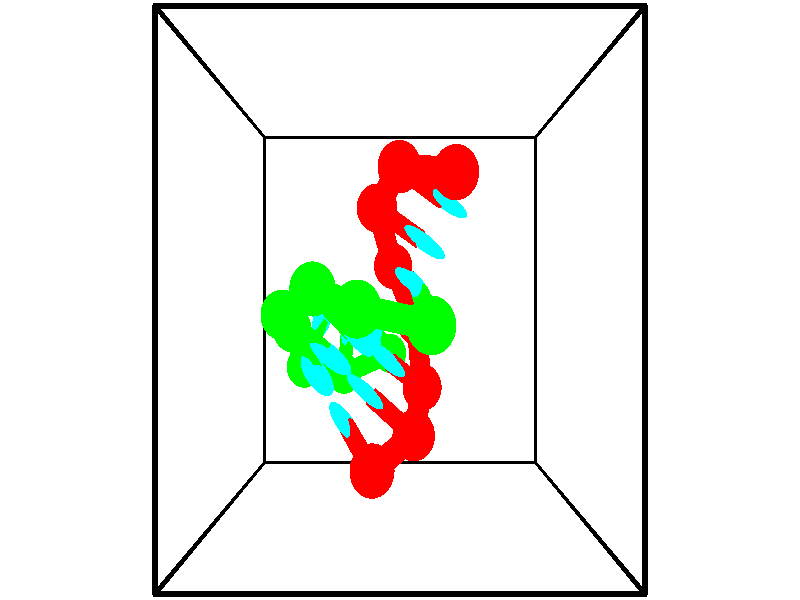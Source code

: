 // switches for output
#declare DRAW_BASES = 1; // possible values are 0, 1; only relevant for DNA ribbons
#declare DRAW_BASES_TYPE = 3; // possible values are 1, 2, 3; only relevant for DNA ribbons
#declare DRAW_FOG = 0; // set to 1 to enable fog

#include "colors.inc"

#include "transforms.inc"
background { rgb <1, 1, 1>}

#default {
   normal{
       ripples 0.25
       frequency 0.20
       turbulence 0.2
       lambda 5
   }
	finish {
		phong 0.1
		phong_size 40.
	}
}

// original window dimensions: 1024x640


// camera settings

camera {
	sky <-0, 1, 0>
	up <-0, 1, 0>
	right 1.6 * <1, 0, 0>
	location <2.5, 2.5, 11.1562>
	look_at <2.5, 2.5, 2.5>
	direction <0, 0, -8.6562>
	angle 67.0682
}


# declare cpy_camera_pos = <2.5, 2.5, 11.1562>;
# if (DRAW_FOG = 1)
fog {
	fog_type 2
	up vnormalize(cpy_camera_pos)
	color rgbt<1,1,1,0.3>
	distance 1e-5
	fog_alt 3e-3
	fog_offset 4
}
# end


// LIGHTS

# declare lum = 6;
global_settings {
	ambient_light rgb lum * <0.05, 0.05, 0.05>
	max_trace_level 15
}# declare cpy_direct_light_amount = 0.25;
light_source
{	1000 * <-1, -1, 1>,
	rgb lum * cpy_direct_light_amount
	parallel
}

light_source
{	1000 * <1, 1, -1>,
	rgb lum * cpy_direct_light_amount
	parallel
}

// strand 0

// nucleotide -1

// particle -1
sphere {
	<3.105518, 3.653258, 4.614265> 0.250000
	pigment { color rgbt <1,0,0,0> }
	no_shadow
}
cylinder {
	<3.172649, 3.749161, 4.231779>,  <3.212928, 3.806702, 4.002286>, 0.100000
	pigment { color rgbt <1,0,0,0> }
	no_shadow
}
cylinder {
	<3.172649, 3.749161, 4.231779>,  <3.105518, 3.653258, 4.614265>, 0.100000
	pigment { color rgbt <1,0,0,0> }
	no_shadow
}

// particle -1
sphere {
	<3.172649, 3.749161, 4.231779> 0.100000
	pigment { color rgbt <1,0,0,0> }
	no_shadow
}
sphere {
	0, 1
	scale<0.080000,0.200000,0.300000>
	matrix <-0.233052, -0.932831, -0.274797,
		-0.957873, 0.268967, -0.100679,
		0.167828, 0.239757, -0.956217,
		3.222998, 3.821088, 3.944914>
	pigment { color rgbt <0,1,1,0> }
	no_shadow
}
cylinder {
	<2.493598, 3.768564, 4.255536>,  <3.105518, 3.653258, 4.614265>, 0.130000
	pigment { color rgbt <1,0,0,0> }
	no_shadow
}

// nucleotide -1

// particle -1
sphere {
	<2.493598, 3.768564, 4.255536> 0.250000
	pigment { color rgbt <1,0,0,0> }
	no_shadow
}
cylinder {
	<2.814476, 3.598656, 4.087702>,  <3.007003, 3.496711, 3.987001>, 0.100000
	pigment { color rgbt <1,0,0,0> }
	no_shadow
}
cylinder {
	<2.814476, 3.598656, 4.087702>,  <2.493598, 3.768564, 4.255536>, 0.100000
	pigment { color rgbt <1,0,0,0> }
	no_shadow
}

// particle -1
sphere {
	<2.814476, 3.598656, 4.087702> 0.100000
	pigment { color rgbt <1,0,0,0> }
	no_shadow
}
sphere {
	0, 1
	scale<0.080000,0.200000,0.300000>
	matrix <-0.485754, -0.872938, -0.044977,
		-0.347166, 0.239896, -0.906601,
		0.802196, -0.424770, -0.419584,
		3.055135, 3.471225, 3.961826>
	pigment { color rgbt <0,1,1,0> }
	no_shadow
}
cylinder {
	<2.218931, 3.440654, 3.733271>,  <2.493598, 3.768564, 4.255536>, 0.130000
	pigment { color rgbt <1,0,0,0> }
	no_shadow
}

// nucleotide -1

// particle -1
sphere {
	<2.218931, 3.440654, 3.733271> 0.250000
	pigment { color rgbt <1,0,0,0> }
	no_shadow
}
cylinder {
	<2.543205, 3.233093, 3.841736>,  <2.737770, 3.108557, 3.906816>, 0.100000
	pigment { color rgbt <1,0,0,0> }
	no_shadow
}
cylinder {
	<2.543205, 3.233093, 3.841736>,  <2.218931, 3.440654, 3.733271>, 0.100000
	pigment { color rgbt <1,0,0,0> }
	no_shadow
}

// particle -1
sphere {
	<2.543205, 3.233093, 3.841736> 0.100000
	pigment { color rgbt <1,0,0,0> }
	no_shadow
}
sphere {
	0, 1
	scale<0.080000,0.200000,0.300000>
	matrix <-0.553871, -0.829828, 0.067917,
		0.189777, -0.205250, -0.960134,
		0.810686, -0.518901, 0.271164,
		2.786411, 3.077423, 3.923085>
	pigment { color rgbt <0,1,1,0> }
	no_shadow
}
cylinder {
	<2.409728, 2.871083, 3.227970>,  <2.218931, 3.440654, 3.733271>, 0.130000
	pigment { color rgbt <1,0,0,0> }
	no_shadow
}

// nucleotide -1

// particle -1
sphere {
	<2.409728, 2.871083, 3.227970> 0.250000
	pigment { color rgbt <1,0,0,0> }
	no_shadow
}
cylinder {
	<2.533070, 2.769363, 3.594630>,  <2.607075, 2.708332, 3.814626>, 0.100000
	pigment { color rgbt <1,0,0,0> }
	no_shadow
}
cylinder {
	<2.533070, 2.769363, 3.594630>,  <2.409728, 2.871083, 3.227970>, 0.100000
	pigment { color rgbt <1,0,0,0> }
	no_shadow
}

// particle -1
sphere {
	<2.533070, 2.769363, 3.594630> 0.100000
	pigment { color rgbt <1,0,0,0> }
	no_shadow
}
sphere {
	0, 1
	scale<0.080000,0.200000,0.300000>
	matrix <-0.543013, -0.838241, -0.049882,
		0.781060, -0.482372, -0.396563,
		0.308354, -0.254300, 0.916651,
		2.625576, 2.693074, 3.869626>
	pigment { color rgbt <0,1,1,0> }
	no_shadow
}
cylinder {
	<2.714855, 2.250447, 3.128976>,  <2.409728, 2.871083, 3.227970>, 0.130000
	pigment { color rgbt <1,0,0,0> }
	no_shadow
}

// nucleotide -1

// particle -1
sphere {
	<2.714855, 2.250447, 3.128976> 0.250000
	pigment { color rgbt <1,0,0,0> }
	no_shadow
}
cylinder {
	<2.595314, 2.282825, 3.509320>,  <2.523590, 2.302252, 3.737526>, 0.100000
	pigment { color rgbt <1,0,0,0> }
	no_shadow
}
cylinder {
	<2.595314, 2.282825, 3.509320>,  <2.714855, 2.250447, 3.128976>, 0.100000
	pigment { color rgbt <1,0,0,0> }
	no_shadow
}

// particle -1
sphere {
	<2.595314, 2.282825, 3.509320> 0.100000
	pigment { color rgbt <1,0,0,0> }
	no_shadow
}
sphere {
	0, 1
	scale<0.080000,0.200000,0.300000>
	matrix <-0.505191, -0.858744, -0.085676,
		0.809610, -0.505971, 0.297530,
		-0.298852, 0.080945, 0.950860,
		2.505658, 2.307109, 3.794578>
	pigment { color rgbt <0,1,1,0> }
	no_shadow
}
cylinder {
	<2.782932, 1.567918, 3.425259>,  <2.714855, 2.250447, 3.128976>, 0.130000
	pigment { color rgbt <1,0,0,0> }
	no_shadow
}

// nucleotide -1

// particle -1
sphere {
	<2.782932, 1.567918, 3.425259> 0.250000
	pigment { color rgbt <1,0,0,0> }
	no_shadow
}
cylinder {
	<2.535721, 1.755157, 3.677901>,  <2.387394, 1.867501, 3.829486>, 0.100000
	pigment { color rgbt <1,0,0,0> }
	no_shadow
}
cylinder {
	<2.535721, 1.755157, 3.677901>,  <2.782932, 1.567918, 3.425259>, 0.100000
	pigment { color rgbt <1,0,0,0> }
	no_shadow
}

// particle -1
sphere {
	<2.535721, 1.755157, 3.677901> 0.100000
	pigment { color rgbt <1,0,0,0> }
	no_shadow
}
sphere {
	0, 1
	scale<0.080000,0.200000,0.300000>
	matrix <-0.650404, -0.755744, -0.076320,
		0.441606, -0.457966, 0.771525,
		-0.618028, 0.468099, 0.631605,
		2.350312, 1.895587, 3.867383>
	pigment { color rgbt <0,1,1,0> }
	no_shadow
}
cylinder {
	<2.661323, 1.169728, 4.037713>,  <2.782932, 1.567918, 3.425259>, 0.130000
	pigment { color rgbt <1,0,0,0> }
	no_shadow
}

// nucleotide -1

// particle -1
sphere {
	<2.661323, 1.169728, 4.037713> 0.250000
	pigment { color rgbt <1,0,0,0> }
	no_shadow
}
cylinder {
	<2.342613, 1.397823, 3.957735>,  <2.151387, 1.534681, 3.909749>, 0.100000
	pigment { color rgbt <1,0,0,0> }
	no_shadow
}
cylinder {
	<2.342613, 1.397823, 3.957735>,  <2.661323, 1.169728, 4.037713>, 0.100000
	pigment { color rgbt <1,0,0,0> }
	no_shadow
}

// particle -1
sphere {
	<2.342613, 1.397823, 3.957735> 0.100000
	pigment { color rgbt <1,0,0,0> }
	no_shadow
}
sphere {
	0, 1
	scale<0.080000,0.200000,0.300000>
	matrix <-0.590529, -0.804965, 0.057503,
		-0.128157, 0.163889, 0.978118,
		-0.796775, 0.570238, -0.199943,
		2.103581, 1.568895, 3.897752>
	pigment { color rgbt <0,1,1,0> }
	no_shadow
}
cylinder {
	<2.188857, 0.913750, 4.430854>,  <2.661323, 1.169728, 4.037713>, 0.130000
	pigment { color rgbt <1,0,0,0> }
	no_shadow
}

// nucleotide -1

// particle -1
sphere {
	<2.188857, 0.913750, 4.430854> 0.250000
	pigment { color rgbt <1,0,0,0> }
	no_shadow
}
cylinder {
	<1.989578, 1.123081, 4.154325>,  <1.870011, 1.248680, 3.988407>, 0.100000
	pigment { color rgbt <1,0,0,0> }
	no_shadow
}
cylinder {
	<1.989578, 1.123081, 4.154325>,  <2.188857, 0.913750, 4.430854>, 0.100000
	pigment { color rgbt <1,0,0,0> }
	no_shadow
}

// particle -1
sphere {
	<1.989578, 1.123081, 4.154325> 0.100000
	pigment { color rgbt <1,0,0,0> }
	no_shadow
}
sphere {
	0, 1
	scale<0.080000,0.200000,0.300000>
	matrix <-0.668356, -0.739708, -0.078308,
		-0.552358, 0.423038, 0.718289,
		-0.498197, 0.523327, -0.691323,
		1.840119, 1.280079, 3.946928>
	pigment { color rgbt <0,1,1,0> }
	no_shadow
}
// strand 1

// nucleotide -1

// particle -1
sphere {
	<2.343205, 1.818764, 1.886123> 0.250000
	pigment { color rgbt <0,1,0,0> }
	no_shadow
}
cylinder {
	<2.232941, 1.992741, 2.229013>,  <2.166782, 2.097127, 2.434748>, 0.100000
	pigment { color rgbt <0,1,0,0> }
	no_shadow
}
cylinder {
	<2.232941, 1.992741, 2.229013>,  <2.343205, 1.818764, 1.886123>, 0.100000
	pigment { color rgbt <0,1,0,0> }
	no_shadow
}

// particle -1
sphere {
	<2.232941, 1.992741, 2.229013> 0.100000
	pigment { color rgbt <0,1,0,0> }
	no_shadow
}
sphere {
	0, 1
	scale<0.080000,0.200000,0.300000>
	matrix <-0.929067, 0.108285, -0.353707,
		-0.246667, -0.893924, 0.374240,
		-0.275662, 0.434942, 0.857226,
		2.150242, 2.123223, 2.486181>
	pigment { color rgbt <0,1,1,0> }
	no_shadow
}
cylinder {
	<1.661617, 1.578096, 2.090760>,  <2.343205, 1.818764, 1.886123>, 0.130000
	pigment { color rgbt <0,1,0,0> }
	no_shadow
}

// nucleotide -1

// particle -1
sphere {
	<1.661617, 1.578096, 2.090760> 0.250000
	pigment { color rgbt <0,1,0,0> }
	no_shadow
}
cylinder {
	<1.709770, 1.947254, 2.237059>,  <1.738662, 2.168749, 2.324838>, 0.100000
	pigment { color rgbt <0,1,0,0> }
	no_shadow
}
cylinder {
	<1.709770, 1.947254, 2.237059>,  <1.661617, 1.578096, 2.090760>, 0.100000
	pigment { color rgbt <0,1,0,0> }
	no_shadow
}

// particle -1
sphere {
	<1.709770, 1.947254, 2.237059> 0.100000
	pigment { color rgbt <0,1,0,0> }
	no_shadow
}
sphere {
	0, 1
	scale<0.080000,0.200000,0.300000>
	matrix <-0.952201, 0.211539, -0.220372,
		-0.280751, -0.321736, 0.904248,
		0.120382, 0.922896, 0.365748,
		1.745885, 2.224123, 2.346783>
	pigment { color rgbt <0,1,1,0> }
	no_shadow
}
cylinder {
	<1.138220, 1.708744, 2.540092>,  <1.661617, 1.578096, 2.090760>, 0.130000
	pigment { color rgbt <0,1,0,0> }
	no_shadow
}

// nucleotide -1

// particle -1
sphere {
	<1.138220, 1.708744, 2.540092> 0.250000
	pigment { color rgbt <0,1,0,0> }
	no_shadow
}
cylinder {
	<1.265709, 2.046772, 2.368383>,  <1.342202, 2.249589, 2.265358>, 0.100000
	pigment { color rgbt <0,1,0,0> }
	no_shadow
}
cylinder {
	<1.265709, 2.046772, 2.368383>,  <1.138220, 1.708744, 2.540092>, 0.100000
	pigment { color rgbt <0,1,0,0> }
	no_shadow
}

// particle -1
sphere {
	<1.265709, 2.046772, 2.368383> 0.100000
	pigment { color rgbt <0,1,0,0> }
	no_shadow
}
sphere {
	0, 1
	scale<0.080000,0.200000,0.300000>
	matrix <-0.889876, 0.110826, -0.442536,
		-0.326399, 0.523044, 0.787330,
		0.318722, 0.845069, -0.429271,
		1.361326, 2.300293, 2.239602>
	pigment { color rgbt <0,1,1,0> }
	no_shadow
}
cylinder {
	<1.085799, 2.179158, 3.225781>,  <1.138220, 1.708744, 2.540092>, 0.130000
	pigment { color rgbt <0,1,0,0> }
	no_shadow
}

// nucleotide -1

// particle -1
sphere {
	<1.085799, 2.179158, 3.225781> 0.250000
	pigment { color rgbt <0,1,0,0> }
	no_shadow
}
cylinder {
	<1.301109, 1.916847, 3.437523>,  <1.430295, 1.759461, 3.564568>, 0.100000
	pigment { color rgbt <0,1,0,0> }
	no_shadow
}
cylinder {
	<1.301109, 1.916847, 3.437523>,  <1.085799, 2.179158, 3.225781>, 0.100000
	pigment { color rgbt <0,1,0,0> }
	no_shadow
}

// particle -1
sphere {
	<1.301109, 1.916847, 3.437523> 0.100000
	pigment { color rgbt <0,1,0,0> }
	no_shadow
}
sphere {
	0, 1
	scale<0.080000,0.200000,0.300000>
	matrix <0.557906, 0.748049, 0.359393,
		-0.631666, 0.101878, 0.768517,
		0.538275, -0.655777, 0.529356,
		1.462592, 1.720114, 3.596330>
	pigment { color rgbt <0,1,1,0> }
	no_shadow
}
cylinder {
	<1.098967, 2.352480, 3.983082>,  <1.085799, 2.179158, 3.225781>, 0.130000
	pigment { color rgbt <0,1,0,0> }
	no_shadow
}

// nucleotide -1

// particle -1
sphere {
	<1.098967, 2.352480, 3.983082> 0.250000
	pigment { color rgbt <0,1,0,0> }
	no_shadow
}
cylinder {
	<1.423660, 2.119705, 3.963326>,  <1.618476, 1.980040, 3.951473>, 0.100000
	pigment { color rgbt <0,1,0,0> }
	no_shadow
}
cylinder {
	<1.423660, 2.119705, 3.963326>,  <1.098967, 2.352480, 3.983082>, 0.100000
	pigment { color rgbt <0,1,0,0> }
	no_shadow
}

// particle -1
sphere {
	<1.423660, 2.119705, 3.963326> 0.100000
	pigment { color rgbt <0,1,0,0> }
	no_shadow
}
sphere {
	0, 1
	scale<0.080000,0.200000,0.300000>
	matrix <0.571785, 0.774642, 0.270170,
		-0.118963, -0.247545, 0.961545,
		0.811733, -0.581937, -0.049389,
		1.667180, 1.945124, 3.948510>
	pigment { color rgbt <0,1,1,0> }
	no_shadow
}
cylinder {
	<1.548060, 2.600052, 4.580197>,  <1.098967, 2.352480, 3.983082>, 0.130000
	pigment { color rgbt <0,1,0,0> }
	no_shadow
}

// nucleotide -1

// particle -1
sphere {
	<1.548060, 2.600052, 4.580197> 0.250000
	pigment { color rgbt <0,1,0,0> }
	no_shadow
}
cylinder {
	<1.797394, 2.352203, 4.389400>,  <1.946994, 2.203494, 4.274922>, 0.100000
	pigment { color rgbt <0,1,0,0> }
	no_shadow
}
cylinder {
	<1.797394, 2.352203, 4.389400>,  <1.548060, 2.600052, 4.580197>, 0.100000
	pigment { color rgbt <0,1,0,0> }
	no_shadow
}

// particle -1
sphere {
	<1.797394, 2.352203, 4.389400> 0.100000
	pigment { color rgbt <0,1,0,0> }
	no_shadow
}
sphere {
	0, 1
	scale<0.080000,0.200000,0.300000>
	matrix <0.749488, 0.647370, 0.138488,
		0.222980, -0.443824, 0.867929,
		0.623335, -0.619623, -0.476991,
		1.984394, 2.166317, 4.246303>
	pigment { color rgbt <0,1,1,0> }
	no_shadow
}
cylinder {
	<2.062548, 2.423384, 5.016028>,  <1.548060, 2.600052, 4.580197>, 0.130000
	pigment { color rgbt <0,1,0,0> }
	no_shadow
}

// nucleotide -1

// particle -1
sphere {
	<2.062548, 2.423384, 5.016028> 0.250000
	pigment { color rgbt <0,1,0,0> }
	no_shadow
}
cylinder {
	<2.196579, 2.398750, 4.639957>,  <2.276998, 2.383970, 4.414315>, 0.100000
	pigment { color rgbt <0,1,0,0> }
	no_shadow
}
cylinder {
	<2.196579, 2.398750, 4.639957>,  <2.062548, 2.423384, 5.016028>, 0.100000
	pigment { color rgbt <0,1,0,0> }
	no_shadow
}

// particle -1
sphere {
	<2.196579, 2.398750, 4.639957> 0.100000
	pigment { color rgbt <0,1,0,0> }
	no_shadow
}
sphere {
	0, 1
	scale<0.080000,0.200000,0.300000>
	matrix <0.662712, 0.724706, 0.188718,
		0.669728, -0.686301, 0.283646,
		0.335078, -0.061586, -0.940176,
		2.297102, 2.380275, 4.357905>
	pigment { color rgbt <0,1,1,0> }
	no_shadow
}
cylinder {
	<2.814575, 2.287941, 5.092750>,  <2.062548, 2.423384, 5.016028>, 0.130000
	pigment { color rgbt <0,1,0,0> }
	no_shadow
}

// nucleotide -1

// particle -1
sphere {
	<2.814575, 2.287941, 5.092750> 0.250000
	pigment { color rgbt <0,1,0,0> }
	no_shadow
}
cylinder {
	<2.758583, 2.456879, 4.734526>,  <2.724988, 2.558242, 4.519591>, 0.100000
	pigment { color rgbt <0,1,0,0> }
	no_shadow
}
cylinder {
	<2.758583, 2.456879, 4.734526>,  <2.814575, 2.287941, 5.092750>, 0.100000
	pigment { color rgbt <0,1,0,0> }
	no_shadow
}

// particle -1
sphere {
	<2.758583, 2.456879, 4.734526> 0.100000
	pigment { color rgbt <0,1,0,0> }
	no_shadow
}
sphere {
	0, 1
	scale<0.080000,0.200000,0.300000>
	matrix <0.765062, 0.620297, 0.172949,
		0.628558, -0.660951, -0.409950,
		-0.139980, 0.422345, -0.895561,
		2.716589, 2.583582, 4.465858>
	pigment { color rgbt <0,1,1,0> }
	no_shadow
}
// box output
cylinder {
	<0.000000, 0.000000, 0.000000>,  <5.000000, 0.000000, 0.000000>, 0.025000
	pigment { color rgbt <0,0,0,0> }
	no_shadow
}
cylinder {
	<0.000000, 0.000000, 0.000000>,  <0.000000, 5.000000, 0.000000>, 0.025000
	pigment { color rgbt <0,0,0,0> }
	no_shadow
}
cylinder {
	<0.000000, 0.000000, 0.000000>,  <0.000000, 0.000000, 5.000000>, 0.025000
	pigment { color rgbt <0,0,0,0> }
	no_shadow
}
cylinder {
	<5.000000, 5.000000, 5.000000>,  <0.000000, 5.000000, 5.000000>, 0.025000
	pigment { color rgbt <0,0,0,0> }
	no_shadow
}
cylinder {
	<5.000000, 5.000000, 5.000000>,  <5.000000, 0.000000, 5.000000>, 0.025000
	pigment { color rgbt <0,0,0,0> }
	no_shadow
}
cylinder {
	<5.000000, 5.000000, 5.000000>,  <5.000000, 5.000000, 0.000000>, 0.025000
	pigment { color rgbt <0,0,0,0> }
	no_shadow
}
cylinder {
	<0.000000, 0.000000, 5.000000>,  <0.000000, 5.000000, 5.000000>, 0.025000
	pigment { color rgbt <0,0,0,0> }
	no_shadow
}
cylinder {
	<0.000000, 0.000000, 5.000000>,  <5.000000, 0.000000, 5.000000>, 0.025000
	pigment { color rgbt <0,0,0,0> }
	no_shadow
}
cylinder {
	<5.000000, 5.000000, 0.000000>,  <0.000000, 5.000000, 0.000000>, 0.025000
	pigment { color rgbt <0,0,0,0> }
	no_shadow
}
cylinder {
	<5.000000, 5.000000, 0.000000>,  <5.000000, 0.000000, 0.000000>, 0.025000
	pigment { color rgbt <0,0,0,0> }
	no_shadow
}
cylinder {
	<5.000000, 0.000000, 5.000000>,  <5.000000, 0.000000, 0.000000>, 0.025000
	pigment { color rgbt <0,0,0,0> }
	no_shadow
}
cylinder {
	<0.000000, 5.000000, 0.000000>,  <0.000000, 5.000000, 5.000000>, 0.025000
	pigment { color rgbt <0,0,0,0> }
	no_shadow
}
// end of box output
